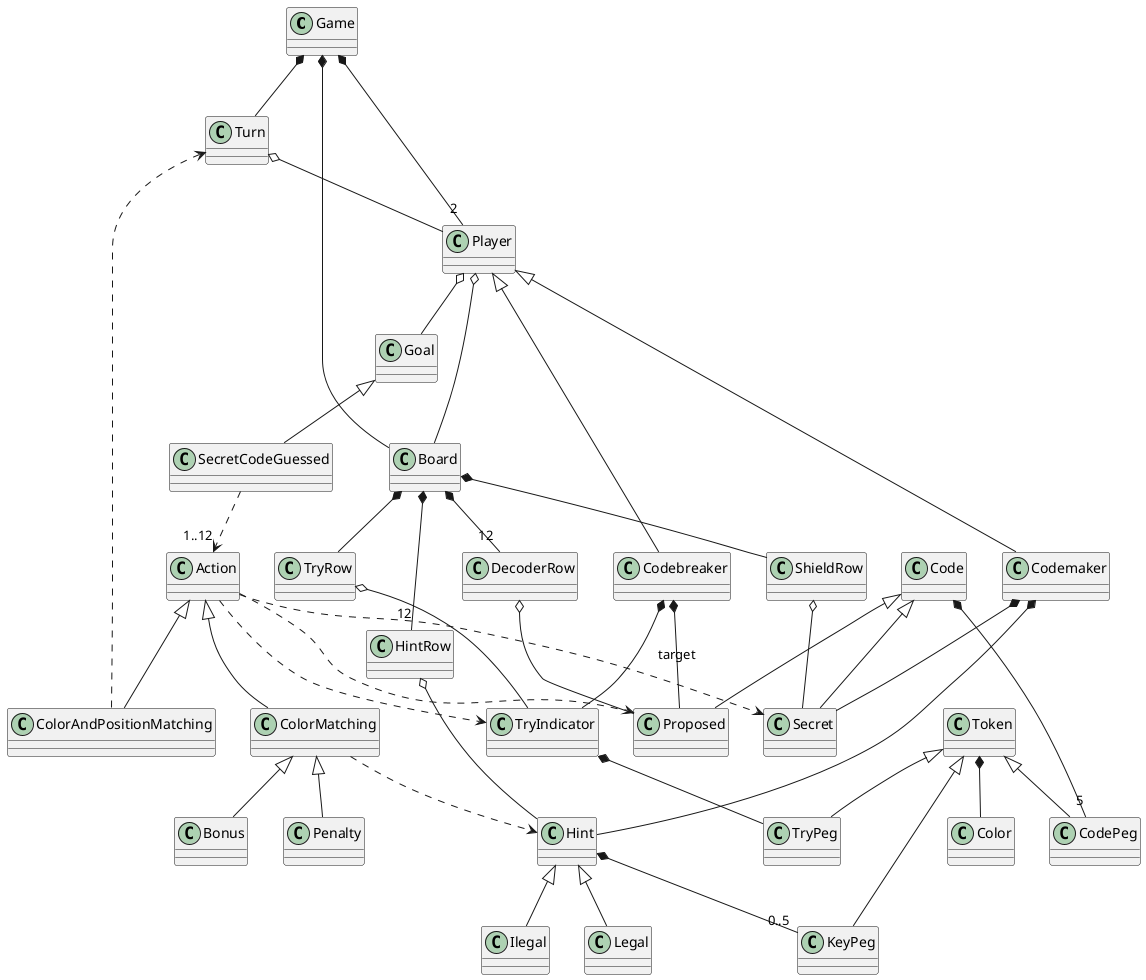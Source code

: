 @startuml mastermindDomainModel
Game *-- Turn
Game *-- "2" Player
Game *-- Board

Board *-- ShieldRow
Board *-- "12" HintRow
Board *-- "12" DecoderRow
Board *-- TryRow

Player <|-- Codemaker
Player <|-- Codebreaker

Player o-- Board
Turn o-- Player

Codemaker *-- Secret
Codemaker *-- Hint
Codebreaker *-- Proposed
Codebreaker *-- TryIndicator

Code <|-- Secret
Code <|-- Proposed

Hint <|-- Legal
Hint <|-- Ilegal

DecoderRow o-- Proposed
ShieldRow o-- Secret
HintRow o-- Hint
TryRow o-- TryIndicator

Token *-- Color
Token <|-- CodePeg
Token <|-- TryPeg
Token <|-- KeyPeg
Hint *-- "0..5" KeyPeg
Code *-- "5" CodePeg
TryIndicator *-- TryPeg

' Business logic
'
Player o-- Goal
Goal <|-- SecretCodeGuessed

Action <|-- ColorAndPositionMatching
Action <|-- ColorMatching
ColorMatching <|-- Bonus
ColorMatching <|--Penalty

SecretCodeGuessed ..> "1..12" Action

Action ..> Secret : target
Action ..> Proposed
Action ..> TryIndicator

ColorMatching ..> Hint
ColorAndPositionMatching ..> Turn
@enduml